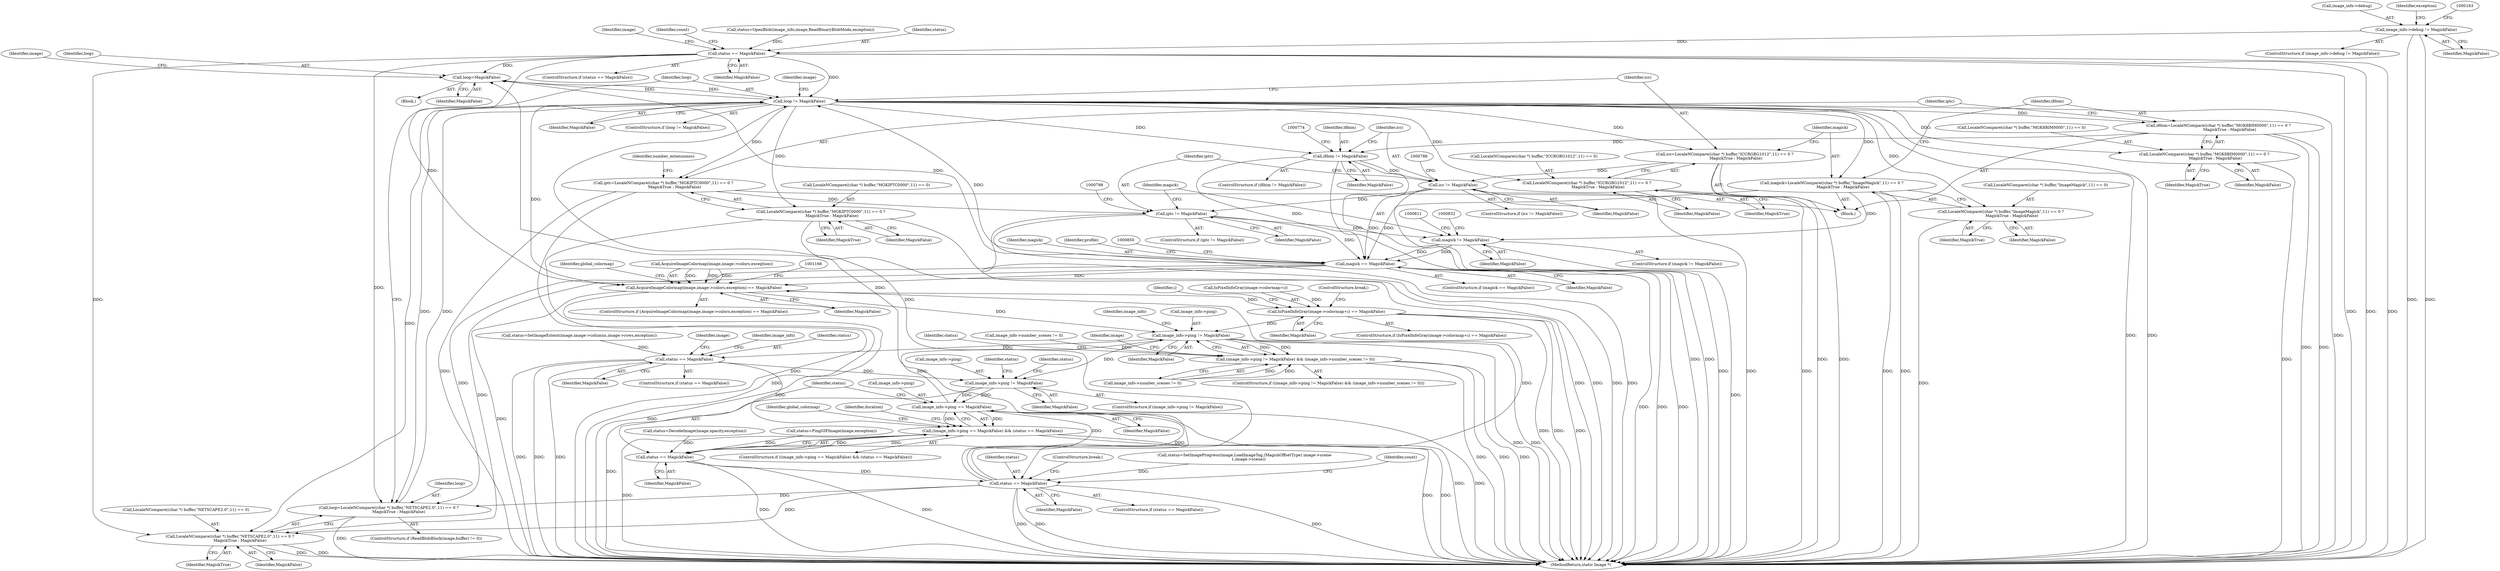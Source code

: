 digraph "0_ImageMagick_9fd10cf630832b36a588c1545d8736539b2f1fb5@pointer" {
"1000157" [label="(Call,image_info->debug != MagickFalse)"];
"1000196" [label="(Call,status == MagickFalse)"];
"1000544" [label="(Call,loop=MagickFalse)"];
"1000567" [label="(Call,loop != MagickFalse)"];
"1000553" [label="(Call,loop=LocaleNCompare((char *) buffer,\"NETSCAPE2.0\",11) == 0 ?\n                MagickTrue : MagickFalse)"];
"1000555" [label="(Call,LocaleNCompare((char *) buffer,\"NETSCAPE2.0\",11) == 0 ?\n                MagickTrue : MagickFalse)"];
"1000603" [label="(Call,icc=LocaleNCompare((char *) buffer,\"ICCRGBG1012\",11) == 0 ?\n                  MagickTrue : MagickFalse)"];
"1000782" [label="(Call,icc != MagickFalse)"];
"1000794" [label="(Call,iptc != MagickFalse)"];
"1000806" [label="(Call,magick != MagickFalse)"];
"1000846" [label="(Call,magick == MagickFalse)"];
"1001140" [label="(Call,AcquireImageColormap(image,image->colors,exception) == MagickFalse)"];
"1001455" [label="(Call,IsPixelInfoGray(image->colormap+i) == MagickFalse)"];
"1001481" [label="(Call,image_info->ping != MagickFalse)"];
"1001480" [label="(Call,(image_info->ping != MagickFalse) && (image_info->number_scenes != 0))"];
"1001518" [label="(Call,status == MagickFalse)"];
"1001525" [label="(Call,image_info->ping != MagickFalse)"];
"1001544" [label="(Call,image_info->ping == MagickFalse)"];
"1001543" [label="(Call,(image_info->ping == MagickFalse) && (status == MagickFalse))"];
"1001549" [label="(Call,status == MagickFalse)"];
"1001616" [label="(Call,status == MagickFalse)"];
"1000605" [label="(Call,LocaleNCompare((char *) buffer,\"ICCRGBG1012\",11) == 0 ?\n                  MagickTrue : MagickFalse)"];
"1000616" [label="(Call,magick=LocaleNCompare((char *) buffer,\"ImageMagick\",11) == 0 ?\n                  MagickTrue : MagickFalse)"];
"1000618" [label="(Call,LocaleNCompare((char *) buffer,\"ImageMagick\",11) == 0 ?\n                  MagickTrue : MagickFalse)"];
"1000629" [label="(Call,i8bim=LocaleNCompare((char *) buffer,\"MGK8BIM0000\",11) == 0 ?\n                  MagickTrue : MagickFalse)"];
"1000770" [label="(Call,i8bim != MagickFalse)"];
"1000631" [label="(Call,LocaleNCompare((char *) buffer,\"MGK8BIM0000\",11) == 0 ?\n                  MagickTrue : MagickFalse)"];
"1000642" [label="(Call,iptc=LocaleNCompare((char *) buffer,\"MGKIPTC0000\",11) == 0 ?\n                  MagickTrue : MagickFalse)"];
"1000644" [label="(Call,LocaleNCompare((char *) buffer,\"MGKIPTC0000\",11) == 0 ?\n                  MagickTrue : MagickFalse)"];
"1000632" [label="(Call,LocaleNCompare((char *) buffer,\"MGK8BIM0000\",11) == 0)"];
"1000641" [label="(Identifier,MagickFalse)"];
"1000781" [label="(ControlStructure,if (icc != MagickFalse))"];
"1001520" [label="(Identifier,MagickFalse)"];
"1000642" [label="(Call,iptc=LocaleNCompare((char *) buffer,\"MGKIPTC0000\",11) == 0 ?\n                  MagickTrue : MagickFalse)"];
"1001615" [label="(ControlStructure,if (status == MagickFalse))"];
"1000805" [label="(ControlStructure,if (magick != MagickFalse))"];
"1000603" [label="(Call,icc=LocaleNCompare((char *) buffer,\"ICCRGBG1012\",11) == 0 ?\n                  MagickTrue : MagickFalse)"];
"1001139" [label="(ControlStructure,if (AcquireImageColormap(image,image->colors,exception) == MagickFalse))"];
"1000795" [label="(Identifier,iptc)"];
"1000201" [label="(Identifier,image)"];
"1000544" [label="(Call,loop=MagickFalse)"];
"1001525" [label="(Call,image_info->ping != MagickFalse)"];
"1001657" [label="(MethodReturn,static Image *)"];
"1000845" [label="(ControlStructure,if (magick == MagickFalse))"];
"1000628" [label="(Identifier,MagickFalse)"];
"1001486" [label="(Call,image_info->number_scenes != 0)"];
"1000209" [label="(Identifier,count)"];
"1000195" [label="(ControlStructure,if (status == MagickFalse))"];
"1001488" [label="(Identifier,image_info)"];
"1001526" [label="(Call,image_info->ping)"];
"1000606" [label="(Call,LocaleNCompare((char *) buffer,\"ICCRGBG1012\",11) == 0)"];
"1000198" [label="(Identifier,MagickFalse)"];
"1001548" [label="(Identifier,MagickFalse)"];
"1001150" [label="(Identifier,global_colormap)"];
"1000569" [label="(Identifier,MagickFalse)"];
"1000627" [label="(Identifier,MagickTrue)"];
"1000846" [label="(Call,magick == MagickFalse)"];
"1000553" [label="(Call,loop=LocaleNCompare((char *) buffer,\"NETSCAPE2.0\",11) == 0 ?\n                MagickTrue : MagickFalse)"];
"1001480" [label="(Call,(image_info->ping != MagickFalse) && (image_info->number_scenes != 0))"];
"1000771" [label="(Identifier,i8bim)"];
"1000640" [label="(Identifier,MagickTrue)"];
"1000605" [label="(Call,LocaleNCompare((char *) buffer,\"ICCRGBG1012\",11) == 0 ?\n                  MagickTrue : MagickFalse)"];
"1001531" [label="(Identifier,status)"];
"1000616" [label="(Call,magick=LocaleNCompare((char *) buffer,\"ImageMagick\",11) == 0 ?\n                  MagickTrue : MagickFalse)"];
"1001507" [label="(Identifier,status)"];
"1001453" [label="(Identifier,i)"];
"1000196" [label="(Call,status == MagickFalse)"];
"1000545" [label="(Identifier,loop)"];
"1001479" [label="(ControlStructure,if ((image_info->ping != MagickFalse) && (image_info->number_scenes != 0)))"];
"1000158" [label="(Call,image_info->debug)"];
"1000546" [label="(Identifier,MagickFalse)"];
"1000619" [label="(Call,LocaleNCompare((char *) buffer,\"ImageMagick\",11) == 0)"];
"1000564" [label="(Identifier,MagickTrue)"];
"1001140" [label="(Call,AcquireImageColormap(image,image->colors,exception) == MagickFalse)"];
"1000770" [label="(Call,i8bim != MagickFalse)"];
"1000161" [label="(Identifier,MagickFalse)"];
"1001576" [label="(Call,image_info->number_scenes != 0)"];
"1001619" [label="(ControlStructure,break;)"];
"1000656" [label="(Identifier,number_extensionss)"];
"1000847" [label="(Identifier,magick)"];
"1001455" [label="(Call,IsPixelInfoGray(image->colormap+i) == MagickFalse)"];
"1000772" [label="(Identifier,MagickFalse)"];
"1000808" [label="(Identifier,MagickFalse)"];
"1001481" [label="(Call,image_info->ping != MagickFalse)"];
"1001454" [label="(ControlStructure,if (IsPixelInfoGray(image->colormap+i) == MagickFalse))"];
"1001524" [label="(ControlStructure,if (image_info->ping != MagickFalse))"];
"1000574" [label="(Identifier,image)"];
"1000615" [label="(Identifier,MagickFalse)"];
"1001600" [label="(Call,status=SetImageProgress(image,LoadImageTag,(MagickOffsetType) image->scene-\n      1,image->scene))"];
"1000565" [label="(Identifier,MagickFalse)"];
"1001462" [label="(Identifier,MagickFalse)"];
"1000631" [label="(Call,LocaleNCompare((char *) buffer,\"MGK8BIM0000\",11) == 0 ?\n                  MagickTrue : MagickFalse)"];
"1001506" [label="(Call,status=SetImageExtent(image,image->columns,image->rows,exception))"];
"1000630" [label="(Identifier,i8bim)"];
"1001523" [label="(Identifier,image)"];
"1000782" [label="(Call,icc != MagickFalse)"];
"1001551" [label="(Identifier,MagickFalse)"];
"1000188" [label="(Call,status=OpenBlob(image_info,image,ReadBinaryBlobMode,exception))"];
"1000567" [label="(Call,loop != MagickFalse)"];
"1000654" [label="(Identifier,MagickFalse)"];
"1001545" [label="(Call,image_info->ping)"];
"1000550" [label="(Identifier,image)"];
"1001456" [label="(Call,IsPixelInfoGray(image->colormap+i))"];
"1000156" [label="(ControlStructure,if (image_info->debug != MagickFalse))"];
"1001530" [label="(Call,status=PingGIFImage(image,exception))"];
"1001463" [label="(ControlStructure,break;)"];
"1000614" [label="(Identifier,MagickTrue)"];
"1000807" [label="(Identifier,magick)"];
"1001542" [label="(ControlStructure,if ((image_info->ping == MagickFalse) && (status == MagickFalse)))"];
"1000542" [label="(Block,)"];
"1001567" [label="(Identifier,duration)"];
"1000568" [label="(Identifier,loop)"];
"1001618" [label="(Identifier,MagickFalse)"];
"1001554" [label="(Identifier,global_colormap)"];
"1000556" [label="(Call,LocaleNCompare((char *) buffer,\"NETSCAPE2.0\",11) == 0)"];
"1000592" [label="(Block,)"];
"1000157" [label="(Call,image_info->debug != MagickFalse)"];
"1000796" [label="(Identifier,MagickFalse)"];
"1001537" [label="(Identifier,status)"];
"1000604" [label="(Identifier,icc)"];
"1000857" [label="(Identifier,profile)"];
"1001141" [label="(Call,AcquireImageColormap(image,image->colors,exception))"];
"1000793" [label="(ControlStructure,if (iptc != MagickFalse))"];
"1000806" [label="(Call,magick != MagickFalse)"];
"1001147" [label="(Identifier,MagickFalse)"];
"1001485" [label="(Identifier,MagickFalse)"];
"1001482" [label="(Call,image_info->ping)"];
"1000617" [label="(Identifier,magick)"];
"1001550" [label="(Identifier,status)"];
"1001494" [label="(Identifier,image)"];
"1000644" [label="(Call,LocaleNCompare((char *) buffer,\"MGKIPTC0000\",11) == 0 ?\n                  MagickTrue : MagickFalse)"];
"1000783" [label="(Identifier,icc)"];
"1000566" [label="(ControlStructure,if (loop != MagickFalse))"];
"1000555" [label="(Call,LocaleNCompare((char *) buffer,\"NETSCAPE2.0\",11) == 0 ?\n                MagickTrue : MagickFalse)"];
"1000547" [label="(ControlStructure,if (ReadBlobBlock(image,buffer) != 0))"];
"1000794" [label="(Call,iptc != MagickFalse)"];
"1001543" [label="(Call,(image_info->ping == MagickFalse) && (status == MagickFalse))"];
"1000848" [label="(Identifier,MagickFalse)"];
"1001527" [label="(Identifier,image_info)"];
"1000784" [label="(Identifier,MagickFalse)"];
"1001519" [label="(Identifier,status)"];
"1000618" [label="(Call,LocaleNCompare((char *) buffer,\"ImageMagick\",11) == 0 ?\n                  MagickTrue : MagickFalse)"];
"1000197" [label="(Identifier,status)"];
"1001517" [label="(ControlStructure,if (status == MagickFalse))"];
"1000769" [label="(ControlStructure,if (i8bim != MagickFalse))"];
"1000173" [label="(Identifier,exception)"];
"1000643" [label="(Identifier,iptc)"];
"1000554" [label="(Identifier,loop)"];
"1001536" [label="(Call,status=DecodeImage(image,opacity,exception))"];
"1001544" [label="(Call,image_info->ping == MagickFalse)"];
"1001549" [label="(Call,status == MagickFalse)"];
"1000645" [label="(Call,LocaleNCompare((char *) buffer,\"MGKIPTC0000\",11) == 0)"];
"1000629" [label="(Call,i8bim=LocaleNCompare((char *) buffer,\"MGK8BIM0000\",11) == 0 ?\n                  MagickTrue : MagickFalse)"];
"1000385" [label="(Identifier,count)"];
"1001529" [label="(Identifier,MagickFalse)"];
"1000653" [label="(Identifier,MagickTrue)"];
"1001617" [label="(Identifier,status)"];
"1001616" [label="(Call,status == MagickFalse)"];
"1001518" [label="(Call,status == MagickFalse)"];
"1000157" -> "1000156"  [label="AST: "];
"1000157" -> "1000161"  [label="CFG: "];
"1000158" -> "1000157"  [label="AST: "];
"1000161" -> "1000157"  [label="AST: "];
"1000163" -> "1000157"  [label="CFG: "];
"1000173" -> "1000157"  [label="CFG: "];
"1000157" -> "1001657"  [label="DDG: "];
"1000157" -> "1001657"  [label="DDG: "];
"1000157" -> "1000196"  [label="DDG: "];
"1000196" -> "1000195"  [label="AST: "];
"1000196" -> "1000198"  [label="CFG: "];
"1000197" -> "1000196"  [label="AST: "];
"1000198" -> "1000196"  [label="AST: "];
"1000201" -> "1000196"  [label="CFG: "];
"1000209" -> "1000196"  [label="CFG: "];
"1000196" -> "1001657"  [label="DDG: "];
"1000196" -> "1001657"  [label="DDG: "];
"1000196" -> "1001657"  [label="DDG: "];
"1000188" -> "1000196"  [label="DDG: "];
"1000196" -> "1000544"  [label="DDG: "];
"1000196" -> "1000553"  [label="DDG: "];
"1000196" -> "1000555"  [label="DDG: "];
"1000196" -> "1000567"  [label="DDG: "];
"1000196" -> "1001140"  [label="DDG: "];
"1000544" -> "1000542"  [label="AST: "];
"1000544" -> "1000546"  [label="CFG: "];
"1000545" -> "1000544"  [label="AST: "];
"1000546" -> "1000544"  [label="AST: "];
"1000550" -> "1000544"  [label="CFG: "];
"1000567" -> "1000544"  [label="DDG: "];
"1000846" -> "1000544"  [label="DDG: "];
"1001616" -> "1000544"  [label="DDG: "];
"1000544" -> "1000567"  [label="DDG: "];
"1000567" -> "1000566"  [label="AST: "];
"1000567" -> "1000569"  [label="CFG: "];
"1000568" -> "1000567"  [label="AST: "];
"1000569" -> "1000567"  [label="AST: "];
"1000574" -> "1000567"  [label="CFG: "];
"1000604" -> "1000567"  [label="CFG: "];
"1000567" -> "1001657"  [label="DDG: "];
"1000567" -> "1001657"  [label="DDG: "];
"1000567" -> "1001657"  [label="DDG: "];
"1000567" -> "1000553"  [label="DDG: "];
"1000567" -> "1000555"  [label="DDG: "];
"1000553" -> "1000567"  [label="DDG: "];
"1000846" -> "1000567"  [label="DDG: "];
"1001616" -> "1000567"  [label="DDG: "];
"1000567" -> "1000603"  [label="DDG: "];
"1000567" -> "1000605"  [label="DDG: "];
"1000567" -> "1000616"  [label="DDG: "];
"1000567" -> "1000618"  [label="DDG: "];
"1000567" -> "1000629"  [label="DDG: "];
"1000567" -> "1000631"  [label="DDG: "];
"1000567" -> "1000642"  [label="DDG: "];
"1000567" -> "1000644"  [label="DDG: "];
"1000567" -> "1000770"  [label="DDG: "];
"1000567" -> "1001140"  [label="DDG: "];
"1000553" -> "1000547"  [label="AST: "];
"1000553" -> "1000555"  [label="CFG: "];
"1000554" -> "1000553"  [label="AST: "];
"1000555" -> "1000553"  [label="AST: "];
"1000568" -> "1000553"  [label="CFG: "];
"1000553" -> "1001657"  [label="DDG: "];
"1000846" -> "1000553"  [label="DDG: "];
"1001616" -> "1000553"  [label="DDG: "];
"1000555" -> "1000564"  [label="CFG: "];
"1000555" -> "1000565"  [label="CFG: "];
"1000556" -> "1000555"  [label="AST: "];
"1000564" -> "1000555"  [label="AST: "];
"1000565" -> "1000555"  [label="AST: "];
"1000555" -> "1001657"  [label="DDG: "];
"1000555" -> "1001657"  [label="DDG: "];
"1000846" -> "1000555"  [label="DDG: "];
"1001616" -> "1000555"  [label="DDG: "];
"1000603" -> "1000592"  [label="AST: "];
"1000603" -> "1000605"  [label="CFG: "];
"1000604" -> "1000603"  [label="AST: "];
"1000605" -> "1000603"  [label="AST: "];
"1000617" -> "1000603"  [label="CFG: "];
"1000603" -> "1001657"  [label="DDG: "];
"1000603" -> "1001657"  [label="DDG: "];
"1000603" -> "1000782"  [label="DDG: "];
"1000782" -> "1000781"  [label="AST: "];
"1000782" -> "1000784"  [label="CFG: "];
"1000783" -> "1000782"  [label="AST: "];
"1000784" -> "1000782"  [label="AST: "];
"1000786" -> "1000782"  [label="CFG: "];
"1000795" -> "1000782"  [label="CFG: "];
"1000782" -> "1001657"  [label="DDG: "];
"1000782" -> "1001657"  [label="DDG: "];
"1000770" -> "1000782"  [label="DDG: "];
"1000782" -> "1000794"  [label="DDG: "];
"1000782" -> "1000846"  [label="DDG: "];
"1000794" -> "1000793"  [label="AST: "];
"1000794" -> "1000796"  [label="CFG: "];
"1000795" -> "1000794"  [label="AST: "];
"1000796" -> "1000794"  [label="AST: "];
"1000798" -> "1000794"  [label="CFG: "];
"1000807" -> "1000794"  [label="CFG: "];
"1000794" -> "1001657"  [label="DDG: "];
"1000794" -> "1001657"  [label="DDG: "];
"1000642" -> "1000794"  [label="DDG: "];
"1000794" -> "1000806"  [label="DDG: "];
"1000794" -> "1000846"  [label="DDG: "];
"1000806" -> "1000805"  [label="AST: "];
"1000806" -> "1000808"  [label="CFG: "];
"1000807" -> "1000806"  [label="AST: "];
"1000808" -> "1000806"  [label="AST: "];
"1000811" -> "1000806"  [label="CFG: "];
"1000832" -> "1000806"  [label="CFG: "];
"1000806" -> "1001657"  [label="DDG: "];
"1000616" -> "1000806"  [label="DDG: "];
"1000806" -> "1000846"  [label="DDG: "];
"1000806" -> "1000846"  [label="DDG: "];
"1000846" -> "1000845"  [label="AST: "];
"1000846" -> "1000848"  [label="CFG: "];
"1000847" -> "1000846"  [label="AST: "];
"1000848" -> "1000846"  [label="AST: "];
"1000850" -> "1000846"  [label="CFG: "];
"1000857" -> "1000846"  [label="CFG: "];
"1000846" -> "1001657"  [label="DDG: "];
"1000846" -> "1001657"  [label="DDG: "];
"1000846" -> "1001657"  [label="DDG: "];
"1000616" -> "1000846"  [label="DDG: "];
"1000770" -> "1000846"  [label="DDG: "];
"1000846" -> "1001140"  [label="DDG: "];
"1001140" -> "1001139"  [label="AST: "];
"1001140" -> "1001147"  [label="CFG: "];
"1001141" -> "1001140"  [label="AST: "];
"1001147" -> "1001140"  [label="AST: "];
"1001150" -> "1001140"  [label="CFG: "];
"1001166" -> "1001140"  [label="CFG: "];
"1001140" -> "1001657"  [label="DDG: "];
"1001140" -> "1001657"  [label="DDG: "];
"1001141" -> "1001140"  [label="DDG: "];
"1001141" -> "1001140"  [label="DDG: "];
"1001141" -> "1001140"  [label="DDG: "];
"1001616" -> "1001140"  [label="DDG: "];
"1001140" -> "1001455"  [label="DDG: "];
"1001140" -> "1001481"  [label="DDG: "];
"1001455" -> "1001454"  [label="AST: "];
"1001455" -> "1001462"  [label="CFG: "];
"1001456" -> "1001455"  [label="AST: "];
"1001462" -> "1001455"  [label="AST: "];
"1001463" -> "1001455"  [label="CFG: "];
"1001453" -> "1001455"  [label="CFG: "];
"1001455" -> "1001657"  [label="DDG: "];
"1001455" -> "1001657"  [label="DDG: "];
"1001455" -> "1001657"  [label="DDG: "];
"1001456" -> "1001455"  [label="DDG: "];
"1001455" -> "1001481"  [label="DDG: "];
"1001481" -> "1001480"  [label="AST: "];
"1001481" -> "1001485"  [label="CFG: "];
"1001482" -> "1001481"  [label="AST: "];
"1001485" -> "1001481"  [label="AST: "];
"1001488" -> "1001481"  [label="CFG: "];
"1001480" -> "1001481"  [label="CFG: "];
"1001481" -> "1001657"  [label="DDG: "];
"1001481" -> "1001657"  [label="DDG: "];
"1001481" -> "1001480"  [label="DDG: "];
"1001481" -> "1001480"  [label="DDG: "];
"1001544" -> "1001481"  [label="DDG: "];
"1001481" -> "1001518"  [label="DDG: "];
"1001481" -> "1001525"  [label="DDG: "];
"1001480" -> "1001479"  [label="AST: "];
"1001480" -> "1001486"  [label="CFG: "];
"1001486" -> "1001480"  [label="AST: "];
"1001494" -> "1001480"  [label="CFG: "];
"1001507" -> "1001480"  [label="CFG: "];
"1001480" -> "1001657"  [label="DDG: "];
"1001480" -> "1001657"  [label="DDG: "];
"1001480" -> "1001657"  [label="DDG: "];
"1001486" -> "1001480"  [label="DDG: "];
"1001486" -> "1001480"  [label="DDG: "];
"1001576" -> "1001480"  [label="DDG: "];
"1001518" -> "1001517"  [label="AST: "];
"1001518" -> "1001520"  [label="CFG: "];
"1001519" -> "1001518"  [label="AST: "];
"1001520" -> "1001518"  [label="AST: "];
"1001523" -> "1001518"  [label="CFG: "];
"1001527" -> "1001518"  [label="CFG: "];
"1001518" -> "1001657"  [label="DDG: "];
"1001518" -> "1001657"  [label="DDG: "];
"1001518" -> "1001657"  [label="DDG: "];
"1001506" -> "1001518"  [label="DDG: "];
"1001518" -> "1001525"  [label="DDG: "];
"1001518" -> "1001543"  [label="DDG: "];
"1001525" -> "1001524"  [label="AST: "];
"1001525" -> "1001529"  [label="CFG: "];
"1001526" -> "1001525"  [label="AST: "];
"1001529" -> "1001525"  [label="AST: "];
"1001531" -> "1001525"  [label="CFG: "];
"1001537" -> "1001525"  [label="CFG: "];
"1001525" -> "1001657"  [label="DDG: "];
"1001525" -> "1001544"  [label="DDG: "];
"1001525" -> "1001544"  [label="DDG: "];
"1001544" -> "1001543"  [label="AST: "];
"1001544" -> "1001548"  [label="CFG: "];
"1001545" -> "1001544"  [label="AST: "];
"1001548" -> "1001544"  [label="AST: "];
"1001550" -> "1001544"  [label="CFG: "];
"1001543" -> "1001544"  [label="CFG: "];
"1001544" -> "1001657"  [label="DDG: "];
"1001544" -> "1001657"  [label="DDG: "];
"1001544" -> "1001543"  [label="DDG: "];
"1001544" -> "1001543"  [label="DDG: "];
"1001544" -> "1001549"  [label="DDG: "];
"1001544" -> "1001616"  [label="DDG: "];
"1001543" -> "1001542"  [label="AST: "];
"1001543" -> "1001549"  [label="CFG: "];
"1001549" -> "1001543"  [label="AST: "];
"1001554" -> "1001543"  [label="CFG: "];
"1001567" -> "1001543"  [label="CFG: "];
"1001543" -> "1001657"  [label="DDG: "];
"1001543" -> "1001657"  [label="DDG: "];
"1001543" -> "1001657"  [label="DDG: "];
"1001549" -> "1001543"  [label="DDG: "];
"1001549" -> "1001543"  [label="DDG: "];
"1001549" -> "1001551"  [label="CFG: "];
"1001550" -> "1001549"  [label="AST: "];
"1001551" -> "1001549"  [label="AST: "];
"1001549" -> "1001657"  [label="DDG: "];
"1001549" -> "1001657"  [label="DDG: "];
"1001530" -> "1001549"  [label="DDG: "];
"1001536" -> "1001549"  [label="DDG: "];
"1001549" -> "1001616"  [label="DDG: "];
"1001616" -> "1001615"  [label="AST: "];
"1001616" -> "1001618"  [label="CFG: "];
"1001617" -> "1001616"  [label="AST: "];
"1001618" -> "1001616"  [label="AST: "];
"1000385" -> "1001616"  [label="CFG: "];
"1001619" -> "1001616"  [label="CFG: "];
"1001616" -> "1001657"  [label="DDG: "];
"1001616" -> "1001657"  [label="DDG: "];
"1001616" -> "1001657"  [label="DDG: "];
"1001600" -> "1001616"  [label="DDG: "];
"1000605" -> "1000614"  [label="CFG: "];
"1000605" -> "1000615"  [label="CFG: "];
"1000606" -> "1000605"  [label="AST: "];
"1000614" -> "1000605"  [label="AST: "];
"1000615" -> "1000605"  [label="AST: "];
"1000605" -> "1001657"  [label="DDG: "];
"1000616" -> "1000592"  [label="AST: "];
"1000616" -> "1000618"  [label="CFG: "];
"1000617" -> "1000616"  [label="AST: "];
"1000618" -> "1000616"  [label="AST: "];
"1000630" -> "1000616"  [label="CFG: "];
"1000616" -> "1001657"  [label="DDG: "];
"1000616" -> "1001657"  [label="DDG: "];
"1000618" -> "1000627"  [label="CFG: "];
"1000618" -> "1000628"  [label="CFG: "];
"1000619" -> "1000618"  [label="AST: "];
"1000627" -> "1000618"  [label="AST: "];
"1000628" -> "1000618"  [label="AST: "];
"1000618" -> "1001657"  [label="DDG: "];
"1000629" -> "1000592"  [label="AST: "];
"1000629" -> "1000631"  [label="CFG: "];
"1000630" -> "1000629"  [label="AST: "];
"1000631" -> "1000629"  [label="AST: "];
"1000643" -> "1000629"  [label="CFG: "];
"1000629" -> "1001657"  [label="DDG: "];
"1000629" -> "1001657"  [label="DDG: "];
"1000629" -> "1000770"  [label="DDG: "];
"1000770" -> "1000769"  [label="AST: "];
"1000770" -> "1000772"  [label="CFG: "];
"1000771" -> "1000770"  [label="AST: "];
"1000772" -> "1000770"  [label="AST: "];
"1000774" -> "1000770"  [label="CFG: "];
"1000783" -> "1000770"  [label="CFG: "];
"1000770" -> "1001657"  [label="DDG: "];
"1000770" -> "1001657"  [label="DDG: "];
"1000631" -> "1000640"  [label="CFG: "];
"1000631" -> "1000641"  [label="CFG: "];
"1000632" -> "1000631"  [label="AST: "];
"1000640" -> "1000631"  [label="AST: "];
"1000641" -> "1000631"  [label="AST: "];
"1000631" -> "1001657"  [label="DDG: "];
"1000642" -> "1000592"  [label="AST: "];
"1000642" -> "1000644"  [label="CFG: "];
"1000643" -> "1000642"  [label="AST: "];
"1000644" -> "1000642"  [label="AST: "];
"1000656" -> "1000642"  [label="CFG: "];
"1000642" -> "1001657"  [label="DDG: "];
"1000642" -> "1001657"  [label="DDG: "];
"1000644" -> "1000653"  [label="CFG: "];
"1000644" -> "1000654"  [label="CFG: "];
"1000645" -> "1000644"  [label="AST: "];
"1000653" -> "1000644"  [label="AST: "];
"1000654" -> "1000644"  [label="AST: "];
"1000644" -> "1001657"  [label="DDG: "];
"1000644" -> "1001657"  [label="DDG: "];
"1000644" -> "1001657"  [label="DDG: "];
}
